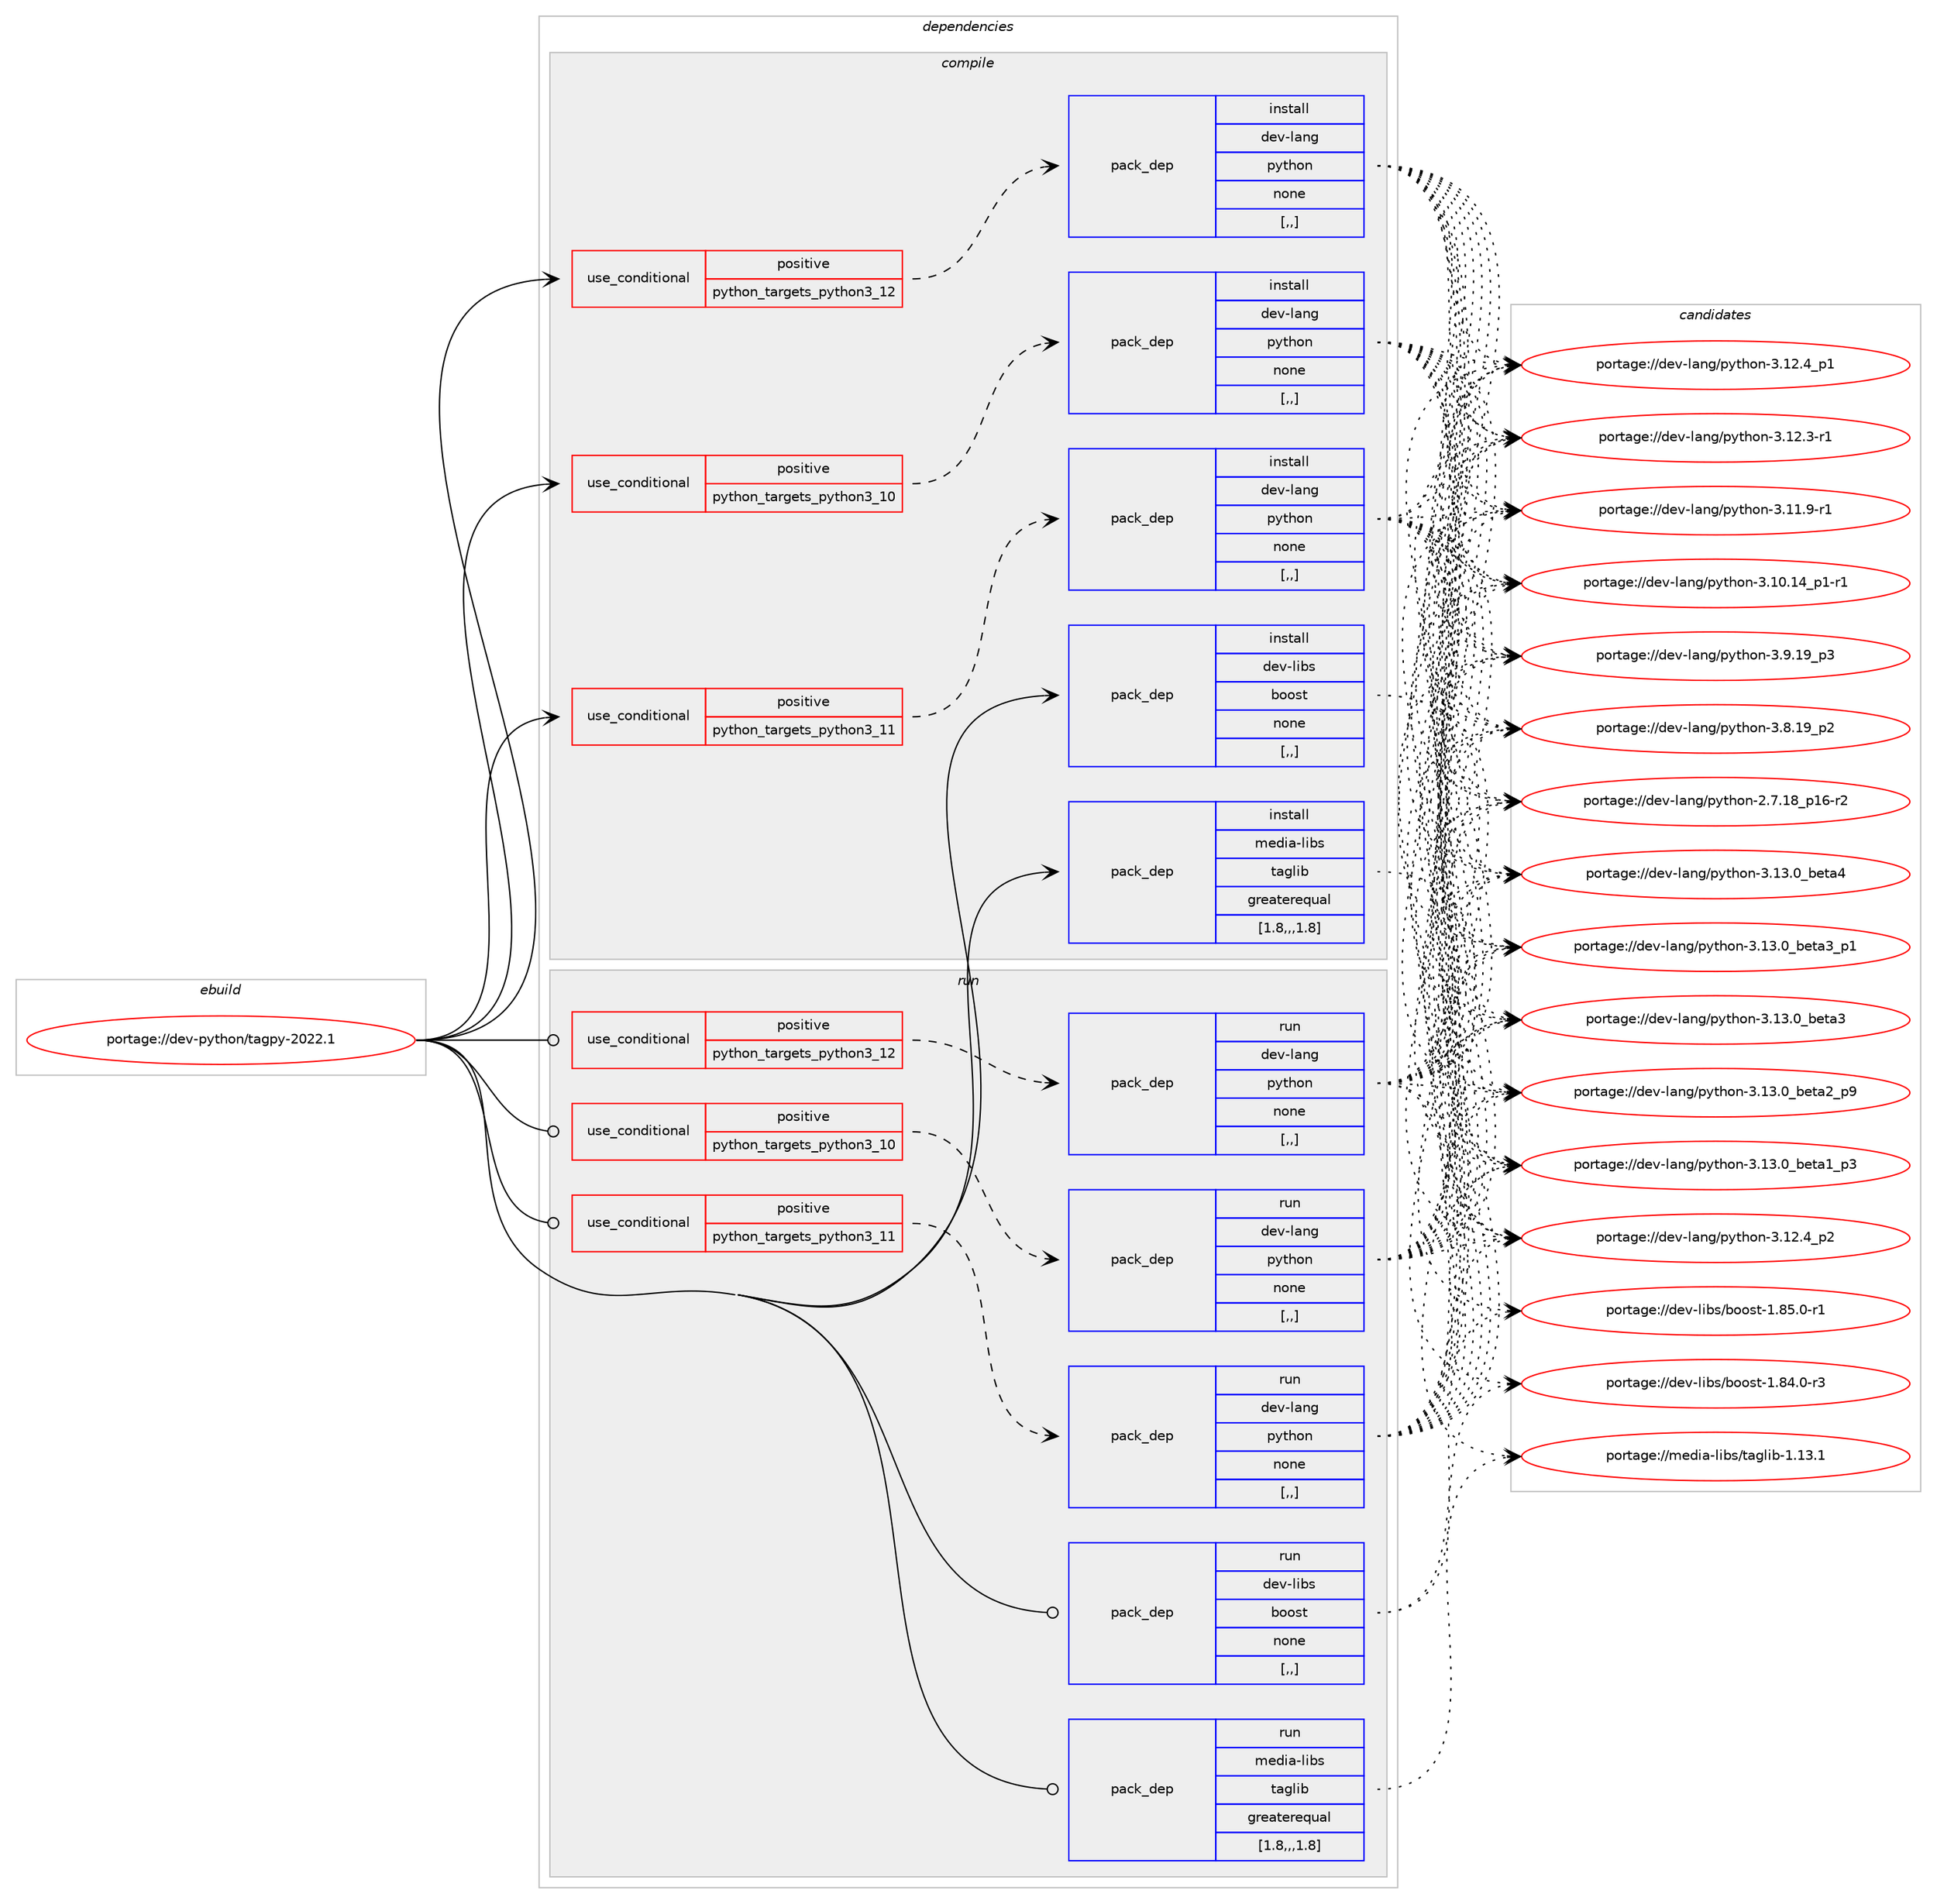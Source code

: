 digraph prolog {

# *************
# Graph options
# *************

newrank=true;
concentrate=true;
compound=true;
graph [rankdir=LR,fontname=Helvetica,fontsize=10,ranksep=1.5];#, ranksep=2.5, nodesep=0.2];
edge  [arrowhead=vee];
node  [fontname=Helvetica,fontsize=10];

# **********
# The ebuild
# **********

subgraph cluster_leftcol {
color=gray;
label=<<i>ebuild</i>>;
id [label="portage://dev-python/tagpy-2022.1", color=red, width=4, href="../dev-python/tagpy-2022.1.svg"];
}

# ****************
# The dependencies
# ****************

subgraph cluster_midcol {
color=gray;
label=<<i>dependencies</i>>;
subgraph cluster_compile {
fillcolor="#eeeeee";
style=filled;
label=<<i>compile</i>>;
subgraph cond40405 {
dependency165603 [label=<<TABLE BORDER="0" CELLBORDER="1" CELLSPACING="0" CELLPADDING="4"><TR><TD ROWSPAN="3" CELLPADDING="10">use_conditional</TD></TR><TR><TD>positive</TD></TR><TR><TD>python_targets_python3_10</TD></TR></TABLE>>, shape=none, color=red];
subgraph pack123925 {
dependency165604 [label=<<TABLE BORDER="0" CELLBORDER="1" CELLSPACING="0" CELLPADDING="4" WIDTH="220"><TR><TD ROWSPAN="6" CELLPADDING="30">pack_dep</TD></TR><TR><TD WIDTH="110">install</TD></TR><TR><TD>dev-lang</TD></TR><TR><TD>python</TD></TR><TR><TD>none</TD></TR><TR><TD>[,,]</TD></TR></TABLE>>, shape=none, color=blue];
}
dependency165603:e -> dependency165604:w [weight=20,style="dashed",arrowhead="vee"];
}
id:e -> dependency165603:w [weight=20,style="solid",arrowhead="vee"];
subgraph cond40406 {
dependency165605 [label=<<TABLE BORDER="0" CELLBORDER="1" CELLSPACING="0" CELLPADDING="4"><TR><TD ROWSPAN="3" CELLPADDING="10">use_conditional</TD></TR><TR><TD>positive</TD></TR><TR><TD>python_targets_python3_11</TD></TR></TABLE>>, shape=none, color=red];
subgraph pack123926 {
dependency165606 [label=<<TABLE BORDER="0" CELLBORDER="1" CELLSPACING="0" CELLPADDING="4" WIDTH="220"><TR><TD ROWSPAN="6" CELLPADDING="30">pack_dep</TD></TR><TR><TD WIDTH="110">install</TD></TR><TR><TD>dev-lang</TD></TR><TR><TD>python</TD></TR><TR><TD>none</TD></TR><TR><TD>[,,]</TD></TR></TABLE>>, shape=none, color=blue];
}
dependency165605:e -> dependency165606:w [weight=20,style="dashed",arrowhead="vee"];
}
id:e -> dependency165605:w [weight=20,style="solid",arrowhead="vee"];
subgraph cond40407 {
dependency165607 [label=<<TABLE BORDER="0" CELLBORDER="1" CELLSPACING="0" CELLPADDING="4"><TR><TD ROWSPAN="3" CELLPADDING="10">use_conditional</TD></TR><TR><TD>positive</TD></TR><TR><TD>python_targets_python3_12</TD></TR></TABLE>>, shape=none, color=red];
subgraph pack123927 {
dependency165608 [label=<<TABLE BORDER="0" CELLBORDER="1" CELLSPACING="0" CELLPADDING="4" WIDTH="220"><TR><TD ROWSPAN="6" CELLPADDING="30">pack_dep</TD></TR><TR><TD WIDTH="110">install</TD></TR><TR><TD>dev-lang</TD></TR><TR><TD>python</TD></TR><TR><TD>none</TD></TR><TR><TD>[,,]</TD></TR></TABLE>>, shape=none, color=blue];
}
dependency165607:e -> dependency165608:w [weight=20,style="dashed",arrowhead="vee"];
}
id:e -> dependency165607:w [weight=20,style="solid",arrowhead="vee"];
subgraph pack123928 {
dependency165609 [label=<<TABLE BORDER="0" CELLBORDER="1" CELLSPACING="0" CELLPADDING="4" WIDTH="220"><TR><TD ROWSPAN="6" CELLPADDING="30">pack_dep</TD></TR><TR><TD WIDTH="110">install</TD></TR><TR><TD>dev-libs</TD></TR><TR><TD>boost</TD></TR><TR><TD>none</TD></TR><TR><TD>[,,]</TD></TR></TABLE>>, shape=none, color=blue];
}
id:e -> dependency165609:w [weight=20,style="solid",arrowhead="vee"];
subgraph pack123929 {
dependency165610 [label=<<TABLE BORDER="0" CELLBORDER="1" CELLSPACING="0" CELLPADDING="4" WIDTH="220"><TR><TD ROWSPAN="6" CELLPADDING="30">pack_dep</TD></TR><TR><TD WIDTH="110">install</TD></TR><TR><TD>media-libs</TD></TR><TR><TD>taglib</TD></TR><TR><TD>greaterequal</TD></TR><TR><TD>[1.8,,,1.8]</TD></TR></TABLE>>, shape=none, color=blue];
}
id:e -> dependency165610:w [weight=20,style="solid",arrowhead="vee"];
}
subgraph cluster_compileandrun {
fillcolor="#eeeeee";
style=filled;
label=<<i>compile and run</i>>;
}
subgraph cluster_run {
fillcolor="#eeeeee";
style=filled;
label=<<i>run</i>>;
subgraph cond40408 {
dependency165611 [label=<<TABLE BORDER="0" CELLBORDER="1" CELLSPACING="0" CELLPADDING="4"><TR><TD ROWSPAN="3" CELLPADDING="10">use_conditional</TD></TR><TR><TD>positive</TD></TR><TR><TD>python_targets_python3_10</TD></TR></TABLE>>, shape=none, color=red];
subgraph pack123930 {
dependency165612 [label=<<TABLE BORDER="0" CELLBORDER="1" CELLSPACING="0" CELLPADDING="4" WIDTH="220"><TR><TD ROWSPAN="6" CELLPADDING="30">pack_dep</TD></TR><TR><TD WIDTH="110">run</TD></TR><TR><TD>dev-lang</TD></TR><TR><TD>python</TD></TR><TR><TD>none</TD></TR><TR><TD>[,,]</TD></TR></TABLE>>, shape=none, color=blue];
}
dependency165611:e -> dependency165612:w [weight=20,style="dashed",arrowhead="vee"];
}
id:e -> dependency165611:w [weight=20,style="solid",arrowhead="odot"];
subgraph cond40409 {
dependency165613 [label=<<TABLE BORDER="0" CELLBORDER="1" CELLSPACING="0" CELLPADDING="4"><TR><TD ROWSPAN="3" CELLPADDING="10">use_conditional</TD></TR><TR><TD>positive</TD></TR><TR><TD>python_targets_python3_11</TD></TR></TABLE>>, shape=none, color=red];
subgraph pack123931 {
dependency165614 [label=<<TABLE BORDER="0" CELLBORDER="1" CELLSPACING="0" CELLPADDING="4" WIDTH="220"><TR><TD ROWSPAN="6" CELLPADDING="30">pack_dep</TD></TR><TR><TD WIDTH="110">run</TD></TR><TR><TD>dev-lang</TD></TR><TR><TD>python</TD></TR><TR><TD>none</TD></TR><TR><TD>[,,]</TD></TR></TABLE>>, shape=none, color=blue];
}
dependency165613:e -> dependency165614:w [weight=20,style="dashed",arrowhead="vee"];
}
id:e -> dependency165613:w [weight=20,style="solid",arrowhead="odot"];
subgraph cond40410 {
dependency165615 [label=<<TABLE BORDER="0" CELLBORDER="1" CELLSPACING="0" CELLPADDING="4"><TR><TD ROWSPAN="3" CELLPADDING="10">use_conditional</TD></TR><TR><TD>positive</TD></TR><TR><TD>python_targets_python3_12</TD></TR></TABLE>>, shape=none, color=red];
subgraph pack123932 {
dependency165616 [label=<<TABLE BORDER="0" CELLBORDER="1" CELLSPACING="0" CELLPADDING="4" WIDTH="220"><TR><TD ROWSPAN="6" CELLPADDING="30">pack_dep</TD></TR><TR><TD WIDTH="110">run</TD></TR><TR><TD>dev-lang</TD></TR><TR><TD>python</TD></TR><TR><TD>none</TD></TR><TR><TD>[,,]</TD></TR></TABLE>>, shape=none, color=blue];
}
dependency165615:e -> dependency165616:w [weight=20,style="dashed",arrowhead="vee"];
}
id:e -> dependency165615:w [weight=20,style="solid",arrowhead="odot"];
subgraph pack123933 {
dependency165617 [label=<<TABLE BORDER="0" CELLBORDER="1" CELLSPACING="0" CELLPADDING="4" WIDTH="220"><TR><TD ROWSPAN="6" CELLPADDING="30">pack_dep</TD></TR><TR><TD WIDTH="110">run</TD></TR><TR><TD>dev-libs</TD></TR><TR><TD>boost</TD></TR><TR><TD>none</TD></TR><TR><TD>[,,]</TD></TR></TABLE>>, shape=none, color=blue];
}
id:e -> dependency165617:w [weight=20,style="solid",arrowhead="odot"];
subgraph pack123934 {
dependency165618 [label=<<TABLE BORDER="0" CELLBORDER="1" CELLSPACING="0" CELLPADDING="4" WIDTH="220"><TR><TD ROWSPAN="6" CELLPADDING="30">pack_dep</TD></TR><TR><TD WIDTH="110">run</TD></TR><TR><TD>media-libs</TD></TR><TR><TD>taglib</TD></TR><TR><TD>greaterequal</TD></TR><TR><TD>[1.8,,,1.8]</TD></TR></TABLE>>, shape=none, color=blue];
}
id:e -> dependency165618:w [weight=20,style="solid",arrowhead="odot"];
}
}

# **************
# The candidates
# **************

subgraph cluster_choices {
rank=same;
color=gray;
label=<<i>candidates</i>>;

subgraph choice123925 {
color=black;
nodesep=1;
choice1001011184510897110103471121211161041111104551464951464895981011169752 [label="portage://dev-lang/python-3.13.0_beta4", color=red, width=4,href="../dev-lang/python-3.13.0_beta4.svg"];
choice10010111845108971101034711212111610411111045514649514648959810111697519511249 [label="portage://dev-lang/python-3.13.0_beta3_p1", color=red, width=4,href="../dev-lang/python-3.13.0_beta3_p1.svg"];
choice1001011184510897110103471121211161041111104551464951464895981011169751 [label="portage://dev-lang/python-3.13.0_beta3", color=red, width=4,href="../dev-lang/python-3.13.0_beta3.svg"];
choice10010111845108971101034711212111610411111045514649514648959810111697509511257 [label="portage://dev-lang/python-3.13.0_beta2_p9", color=red, width=4,href="../dev-lang/python-3.13.0_beta2_p9.svg"];
choice10010111845108971101034711212111610411111045514649514648959810111697499511251 [label="portage://dev-lang/python-3.13.0_beta1_p3", color=red, width=4,href="../dev-lang/python-3.13.0_beta1_p3.svg"];
choice100101118451089711010347112121116104111110455146495046529511250 [label="portage://dev-lang/python-3.12.4_p2", color=red, width=4,href="../dev-lang/python-3.12.4_p2.svg"];
choice100101118451089711010347112121116104111110455146495046529511249 [label="portage://dev-lang/python-3.12.4_p1", color=red, width=4,href="../dev-lang/python-3.12.4_p1.svg"];
choice100101118451089711010347112121116104111110455146495046514511449 [label="portage://dev-lang/python-3.12.3-r1", color=red, width=4,href="../dev-lang/python-3.12.3-r1.svg"];
choice100101118451089711010347112121116104111110455146494946574511449 [label="portage://dev-lang/python-3.11.9-r1", color=red, width=4,href="../dev-lang/python-3.11.9-r1.svg"];
choice100101118451089711010347112121116104111110455146494846495295112494511449 [label="portage://dev-lang/python-3.10.14_p1-r1", color=red, width=4,href="../dev-lang/python-3.10.14_p1-r1.svg"];
choice100101118451089711010347112121116104111110455146574649579511251 [label="portage://dev-lang/python-3.9.19_p3", color=red, width=4,href="../dev-lang/python-3.9.19_p3.svg"];
choice100101118451089711010347112121116104111110455146564649579511250 [label="portage://dev-lang/python-3.8.19_p2", color=red, width=4,href="../dev-lang/python-3.8.19_p2.svg"];
choice100101118451089711010347112121116104111110455046554649569511249544511450 [label="portage://dev-lang/python-2.7.18_p16-r2", color=red, width=4,href="../dev-lang/python-2.7.18_p16-r2.svg"];
dependency165604:e -> choice1001011184510897110103471121211161041111104551464951464895981011169752:w [style=dotted,weight="100"];
dependency165604:e -> choice10010111845108971101034711212111610411111045514649514648959810111697519511249:w [style=dotted,weight="100"];
dependency165604:e -> choice1001011184510897110103471121211161041111104551464951464895981011169751:w [style=dotted,weight="100"];
dependency165604:e -> choice10010111845108971101034711212111610411111045514649514648959810111697509511257:w [style=dotted,weight="100"];
dependency165604:e -> choice10010111845108971101034711212111610411111045514649514648959810111697499511251:w [style=dotted,weight="100"];
dependency165604:e -> choice100101118451089711010347112121116104111110455146495046529511250:w [style=dotted,weight="100"];
dependency165604:e -> choice100101118451089711010347112121116104111110455146495046529511249:w [style=dotted,weight="100"];
dependency165604:e -> choice100101118451089711010347112121116104111110455146495046514511449:w [style=dotted,weight="100"];
dependency165604:e -> choice100101118451089711010347112121116104111110455146494946574511449:w [style=dotted,weight="100"];
dependency165604:e -> choice100101118451089711010347112121116104111110455146494846495295112494511449:w [style=dotted,weight="100"];
dependency165604:e -> choice100101118451089711010347112121116104111110455146574649579511251:w [style=dotted,weight="100"];
dependency165604:e -> choice100101118451089711010347112121116104111110455146564649579511250:w [style=dotted,weight="100"];
dependency165604:e -> choice100101118451089711010347112121116104111110455046554649569511249544511450:w [style=dotted,weight="100"];
}
subgraph choice123926 {
color=black;
nodesep=1;
choice1001011184510897110103471121211161041111104551464951464895981011169752 [label="portage://dev-lang/python-3.13.0_beta4", color=red, width=4,href="../dev-lang/python-3.13.0_beta4.svg"];
choice10010111845108971101034711212111610411111045514649514648959810111697519511249 [label="portage://dev-lang/python-3.13.0_beta3_p1", color=red, width=4,href="../dev-lang/python-3.13.0_beta3_p1.svg"];
choice1001011184510897110103471121211161041111104551464951464895981011169751 [label="portage://dev-lang/python-3.13.0_beta3", color=red, width=4,href="../dev-lang/python-3.13.0_beta3.svg"];
choice10010111845108971101034711212111610411111045514649514648959810111697509511257 [label="portage://dev-lang/python-3.13.0_beta2_p9", color=red, width=4,href="../dev-lang/python-3.13.0_beta2_p9.svg"];
choice10010111845108971101034711212111610411111045514649514648959810111697499511251 [label="portage://dev-lang/python-3.13.0_beta1_p3", color=red, width=4,href="../dev-lang/python-3.13.0_beta1_p3.svg"];
choice100101118451089711010347112121116104111110455146495046529511250 [label="portage://dev-lang/python-3.12.4_p2", color=red, width=4,href="../dev-lang/python-3.12.4_p2.svg"];
choice100101118451089711010347112121116104111110455146495046529511249 [label="portage://dev-lang/python-3.12.4_p1", color=red, width=4,href="../dev-lang/python-3.12.4_p1.svg"];
choice100101118451089711010347112121116104111110455146495046514511449 [label="portage://dev-lang/python-3.12.3-r1", color=red, width=4,href="../dev-lang/python-3.12.3-r1.svg"];
choice100101118451089711010347112121116104111110455146494946574511449 [label="portage://dev-lang/python-3.11.9-r1", color=red, width=4,href="../dev-lang/python-3.11.9-r1.svg"];
choice100101118451089711010347112121116104111110455146494846495295112494511449 [label="portage://dev-lang/python-3.10.14_p1-r1", color=red, width=4,href="../dev-lang/python-3.10.14_p1-r1.svg"];
choice100101118451089711010347112121116104111110455146574649579511251 [label="portage://dev-lang/python-3.9.19_p3", color=red, width=4,href="../dev-lang/python-3.9.19_p3.svg"];
choice100101118451089711010347112121116104111110455146564649579511250 [label="portage://dev-lang/python-3.8.19_p2", color=red, width=4,href="../dev-lang/python-3.8.19_p2.svg"];
choice100101118451089711010347112121116104111110455046554649569511249544511450 [label="portage://dev-lang/python-2.7.18_p16-r2", color=red, width=4,href="../dev-lang/python-2.7.18_p16-r2.svg"];
dependency165606:e -> choice1001011184510897110103471121211161041111104551464951464895981011169752:w [style=dotted,weight="100"];
dependency165606:e -> choice10010111845108971101034711212111610411111045514649514648959810111697519511249:w [style=dotted,weight="100"];
dependency165606:e -> choice1001011184510897110103471121211161041111104551464951464895981011169751:w [style=dotted,weight="100"];
dependency165606:e -> choice10010111845108971101034711212111610411111045514649514648959810111697509511257:w [style=dotted,weight="100"];
dependency165606:e -> choice10010111845108971101034711212111610411111045514649514648959810111697499511251:w [style=dotted,weight="100"];
dependency165606:e -> choice100101118451089711010347112121116104111110455146495046529511250:w [style=dotted,weight="100"];
dependency165606:e -> choice100101118451089711010347112121116104111110455146495046529511249:w [style=dotted,weight="100"];
dependency165606:e -> choice100101118451089711010347112121116104111110455146495046514511449:w [style=dotted,weight="100"];
dependency165606:e -> choice100101118451089711010347112121116104111110455146494946574511449:w [style=dotted,weight="100"];
dependency165606:e -> choice100101118451089711010347112121116104111110455146494846495295112494511449:w [style=dotted,weight="100"];
dependency165606:e -> choice100101118451089711010347112121116104111110455146574649579511251:w [style=dotted,weight="100"];
dependency165606:e -> choice100101118451089711010347112121116104111110455146564649579511250:w [style=dotted,weight="100"];
dependency165606:e -> choice100101118451089711010347112121116104111110455046554649569511249544511450:w [style=dotted,weight="100"];
}
subgraph choice123927 {
color=black;
nodesep=1;
choice1001011184510897110103471121211161041111104551464951464895981011169752 [label="portage://dev-lang/python-3.13.0_beta4", color=red, width=4,href="../dev-lang/python-3.13.0_beta4.svg"];
choice10010111845108971101034711212111610411111045514649514648959810111697519511249 [label="portage://dev-lang/python-3.13.0_beta3_p1", color=red, width=4,href="../dev-lang/python-3.13.0_beta3_p1.svg"];
choice1001011184510897110103471121211161041111104551464951464895981011169751 [label="portage://dev-lang/python-3.13.0_beta3", color=red, width=4,href="../dev-lang/python-3.13.0_beta3.svg"];
choice10010111845108971101034711212111610411111045514649514648959810111697509511257 [label="portage://dev-lang/python-3.13.0_beta2_p9", color=red, width=4,href="../dev-lang/python-3.13.0_beta2_p9.svg"];
choice10010111845108971101034711212111610411111045514649514648959810111697499511251 [label="portage://dev-lang/python-3.13.0_beta1_p3", color=red, width=4,href="../dev-lang/python-3.13.0_beta1_p3.svg"];
choice100101118451089711010347112121116104111110455146495046529511250 [label="portage://dev-lang/python-3.12.4_p2", color=red, width=4,href="../dev-lang/python-3.12.4_p2.svg"];
choice100101118451089711010347112121116104111110455146495046529511249 [label="portage://dev-lang/python-3.12.4_p1", color=red, width=4,href="../dev-lang/python-3.12.4_p1.svg"];
choice100101118451089711010347112121116104111110455146495046514511449 [label="portage://dev-lang/python-3.12.3-r1", color=red, width=4,href="../dev-lang/python-3.12.3-r1.svg"];
choice100101118451089711010347112121116104111110455146494946574511449 [label="portage://dev-lang/python-3.11.9-r1", color=red, width=4,href="../dev-lang/python-3.11.9-r1.svg"];
choice100101118451089711010347112121116104111110455146494846495295112494511449 [label="portage://dev-lang/python-3.10.14_p1-r1", color=red, width=4,href="../dev-lang/python-3.10.14_p1-r1.svg"];
choice100101118451089711010347112121116104111110455146574649579511251 [label="portage://dev-lang/python-3.9.19_p3", color=red, width=4,href="../dev-lang/python-3.9.19_p3.svg"];
choice100101118451089711010347112121116104111110455146564649579511250 [label="portage://dev-lang/python-3.8.19_p2", color=red, width=4,href="../dev-lang/python-3.8.19_p2.svg"];
choice100101118451089711010347112121116104111110455046554649569511249544511450 [label="portage://dev-lang/python-2.7.18_p16-r2", color=red, width=4,href="../dev-lang/python-2.7.18_p16-r2.svg"];
dependency165608:e -> choice1001011184510897110103471121211161041111104551464951464895981011169752:w [style=dotted,weight="100"];
dependency165608:e -> choice10010111845108971101034711212111610411111045514649514648959810111697519511249:w [style=dotted,weight="100"];
dependency165608:e -> choice1001011184510897110103471121211161041111104551464951464895981011169751:w [style=dotted,weight="100"];
dependency165608:e -> choice10010111845108971101034711212111610411111045514649514648959810111697509511257:w [style=dotted,weight="100"];
dependency165608:e -> choice10010111845108971101034711212111610411111045514649514648959810111697499511251:w [style=dotted,weight="100"];
dependency165608:e -> choice100101118451089711010347112121116104111110455146495046529511250:w [style=dotted,weight="100"];
dependency165608:e -> choice100101118451089711010347112121116104111110455146495046529511249:w [style=dotted,weight="100"];
dependency165608:e -> choice100101118451089711010347112121116104111110455146495046514511449:w [style=dotted,weight="100"];
dependency165608:e -> choice100101118451089711010347112121116104111110455146494946574511449:w [style=dotted,weight="100"];
dependency165608:e -> choice100101118451089711010347112121116104111110455146494846495295112494511449:w [style=dotted,weight="100"];
dependency165608:e -> choice100101118451089711010347112121116104111110455146574649579511251:w [style=dotted,weight="100"];
dependency165608:e -> choice100101118451089711010347112121116104111110455146564649579511250:w [style=dotted,weight="100"];
dependency165608:e -> choice100101118451089711010347112121116104111110455046554649569511249544511450:w [style=dotted,weight="100"];
}
subgraph choice123928 {
color=black;
nodesep=1;
choice10010111845108105981154798111111115116454946565346484511449 [label="portage://dev-libs/boost-1.85.0-r1", color=red, width=4,href="../dev-libs/boost-1.85.0-r1.svg"];
choice10010111845108105981154798111111115116454946565246484511451 [label="portage://dev-libs/boost-1.84.0-r3", color=red, width=4,href="../dev-libs/boost-1.84.0-r3.svg"];
dependency165609:e -> choice10010111845108105981154798111111115116454946565346484511449:w [style=dotted,weight="100"];
dependency165609:e -> choice10010111845108105981154798111111115116454946565246484511451:w [style=dotted,weight="100"];
}
subgraph choice123929 {
color=black;
nodesep=1;
choice10910110010597451081059811547116971031081059845494649514649 [label="portage://media-libs/taglib-1.13.1", color=red, width=4,href="../media-libs/taglib-1.13.1.svg"];
dependency165610:e -> choice10910110010597451081059811547116971031081059845494649514649:w [style=dotted,weight="100"];
}
subgraph choice123930 {
color=black;
nodesep=1;
choice1001011184510897110103471121211161041111104551464951464895981011169752 [label="portage://dev-lang/python-3.13.0_beta4", color=red, width=4,href="../dev-lang/python-3.13.0_beta4.svg"];
choice10010111845108971101034711212111610411111045514649514648959810111697519511249 [label="portage://dev-lang/python-3.13.0_beta3_p1", color=red, width=4,href="../dev-lang/python-3.13.0_beta3_p1.svg"];
choice1001011184510897110103471121211161041111104551464951464895981011169751 [label="portage://dev-lang/python-3.13.0_beta3", color=red, width=4,href="../dev-lang/python-3.13.0_beta3.svg"];
choice10010111845108971101034711212111610411111045514649514648959810111697509511257 [label="portage://dev-lang/python-3.13.0_beta2_p9", color=red, width=4,href="../dev-lang/python-3.13.0_beta2_p9.svg"];
choice10010111845108971101034711212111610411111045514649514648959810111697499511251 [label="portage://dev-lang/python-3.13.0_beta1_p3", color=red, width=4,href="../dev-lang/python-3.13.0_beta1_p3.svg"];
choice100101118451089711010347112121116104111110455146495046529511250 [label="portage://dev-lang/python-3.12.4_p2", color=red, width=4,href="../dev-lang/python-3.12.4_p2.svg"];
choice100101118451089711010347112121116104111110455146495046529511249 [label="portage://dev-lang/python-3.12.4_p1", color=red, width=4,href="../dev-lang/python-3.12.4_p1.svg"];
choice100101118451089711010347112121116104111110455146495046514511449 [label="portage://dev-lang/python-3.12.3-r1", color=red, width=4,href="../dev-lang/python-3.12.3-r1.svg"];
choice100101118451089711010347112121116104111110455146494946574511449 [label="portage://dev-lang/python-3.11.9-r1", color=red, width=4,href="../dev-lang/python-3.11.9-r1.svg"];
choice100101118451089711010347112121116104111110455146494846495295112494511449 [label="portage://dev-lang/python-3.10.14_p1-r1", color=red, width=4,href="../dev-lang/python-3.10.14_p1-r1.svg"];
choice100101118451089711010347112121116104111110455146574649579511251 [label="portage://dev-lang/python-3.9.19_p3", color=red, width=4,href="../dev-lang/python-3.9.19_p3.svg"];
choice100101118451089711010347112121116104111110455146564649579511250 [label="portage://dev-lang/python-3.8.19_p2", color=red, width=4,href="../dev-lang/python-3.8.19_p2.svg"];
choice100101118451089711010347112121116104111110455046554649569511249544511450 [label="portage://dev-lang/python-2.7.18_p16-r2", color=red, width=4,href="../dev-lang/python-2.7.18_p16-r2.svg"];
dependency165612:e -> choice1001011184510897110103471121211161041111104551464951464895981011169752:w [style=dotted,weight="100"];
dependency165612:e -> choice10010111845108971101034711212111610411111045514649514648959810111697519511249:w [style=dotted,weight="100"];
dependency165612:e -> choice1001011184510897110103471121211161041111104551464951464895981011169751:w [style=dotted,weight="100"];
dependency165612:e -> choice10010111845108971101034711212111610411111045514649514648959810111697509511257:w [style=dotted,weight="100"];
dependency165612:e -> choice10010111845108971101034711212111610411111045514649514648959810111697499511251:w [style=dotted,weight="100"];
dependency165612:e -> choice100101118451089711010347112121116104111110455146495046529511250:w [style=dotted,weight="100"];
dependency165612:e -> choice100101118451089711010347112121116104111110455146495046529511249:w [style=dotted,weight="100"];
dependency165612:e -> choice100101118451089711010347112121116104111110455146495046514511449:w [style=dotted,weight="100"];
dependency165612:e -> choice100101118451089711010347112121116104111110455146494946574511449:w [style=dotted,weight="100"];
dependency165612:e -> choice100101118451089711010347112121116104111110455146494846495295112494511449:w [style=dotted,weight="100"];
dependency165612:e -> choice100101118451089711010347112121116104111110455146574649579511251:w [style=dotted,weight="100"];
dependency165612:e -> choice100101118451089711010347112121116104111110455146564649579511250:w [style=dotted,weight="100"];
dependency165612:e -> choice100101118451089711010347112121116104111110455046554649569511249544511450:w [style=dotted,weight="100"];
}
subgraph choice123931 {
color=black;
nodesep=1;
choice1001011184510897110103471121211161041111104551464951464895981011169752 [label="portage://dev-lang/python-3.13.0_beta4", color=red, width=4,href="../dev-lang/python-3.13.0_beta4.svg"];
choice10010111845108971101034711212111610411111045514649514648959810111697519511249 [label="portage://dev-lang/python-3.13.0_beta3_p1", color=red, width=4,href="../dev-lang/python-3.13.0_beta3_p1.svg"];
choice1001011184510897110103471121211161041111104551464951464895981011169751 [label="portage://dev-lang/python-3.13.0_beta3", color=red, width=4,href="../dev-lang/python-3.13.0_beta3.svg"];
choice10010111845108971101034711212111610411111045514649514648959810111697509511257 [label="portage://dev-lang/python-3.13.0_beta2_p9", color=red, width=4,href="../dev-lang/python-3.13.0_beta2_p9.svg"];
choice10010111845108971101034711212111610411111045514649514648959810111697499511251 [label="portage://dev-lang/python-3.13.0_beta1_p3", color=red, width=4,href="../dev-lang/python-3.13.0_beta1_p3.svg"];
choice100101118451089711010347112121116104111110455146495046529511250 [label="portage://dev-lang/python-3.12.4_p2", color=red, width=4,href="../dev-lang/python-3.12.4_p2.svg"];
choice100101118451089711010347112121116104111110455146495046529511249 [label="portage://dev-lang/python-3.12.4_p1", color=red, width=4,href="../dev-lang/python-3.12.4_p1.svg"];
choice100101118451089711010347112121116104111110455146495046514511449 [label="portage://dev-lang/python-3.12.3-r1", color=red, width=4,href="../dev-lang/python-3.12.3-r1.svg"];
choice100101118451089711010347112121116104111110455146494946574511449 [label="portage://dev-lang/python-3.11.9-r1", color=red, width=4,href="../dev-lang/python-3.11.9-r1.svg"];
choice100101118451089711010347112121116104111110455146494846495295112494511449 [label="portage://dev-lang/python-3.10.14_p1-r1", color=red, width=4,href="../dev-lang/python-3.10.14_p1-r1.svg"];
choice100101118451089711010347112121116104111110455146574649579511251 [label="portage://dev-lang/python-3.9.19_p3", color=red, width=4,href="../dev-lang/python-3.9.19_p3.svg"];
choice100101118451089711010347112121116104111110455146564649579511250 [label="portage://dev-lang/python-3.8.19_p2", color=red, width=4,href="../dev-lang/python-3.8.19_p2.svg"];
choice100101118451089711010347112121116104111110455046554649569511249544511450 [label="portage://dev-lang/python-2.7.18_p16-r2", color=red, width=4,href="../dev-lang/python-2.7.18_p16-r2.svg"];
dependency165614:e -> choice1001011184510897110103471121211161041111104551464951464895981011169752:w [style=dotted,weight="100"];
dependency165614:e -> choice10010111845108971101034711212111610411111045514649514648959810111697519511249:w [style=dotted,weight="100"];
dependency165614:e -> choice1001011184510897110103471121211161041111104551464951464895981011169751:w [style=dotted,weight="100"];
dependency165614:e -> choice10010111845108971101034711212111610411111045514649514648959810111697509511257:w [style=dotted,weight="100"];
dependency165614:e -> choice10010111845108971101034711212111610411111045514649514648959810111697499511251:w [style=dotted,weight="100"];
dependency165614:e -> choice100101118451089711010347112121116104111110455146495046529511250:w [style=dotted,weight="100"];
dependency165614:e -> choice100101118451089711010347112121116104111110455146495046529511249:w [style=dotted,weight="100"];
dependency165614:e -> choice100101118451089711010347112121116104111110455146495046514511449:w [style=dotted,weight="100"];
dependency165614:e -> choice100101118451089711010347112121116104111110455146494946574511449:w [style=dotted,weight="100"];
dependency165614:e -> choice100101118451089711010347112121116104111110455146494846495295112494511449:w [style=dotted,weight="100"];
dependency165614:e -> choice100101118451089711010347112121116104111110455146574649579511251:w [style=dotted,weight="100"];
dependency165614:e -> choice100101118451089711010347112121116104111110455146564649579511250:w [style=dotted,weight="100"];
dependency165614:e -> choice100101118451089711010347112121116104111110455046554649569511249544511450:w [style=dotted,weight="100"];
}
subgraph choice123932 {
color=black;
nodesep=1;
choice1001011184510897110103471121211161041111104551464951464895981011169752 [label="portage://dev-lang/python-3.13.0_beta4", color=red, width=4,href="../dev-lang/python-3.13.0_beta4.svg"];
choice10010111845108971101034711212111610411111045514649514648959810111697519511249 [label="portage://dev-lang/python-3.13.0_beta3_p1", color=red, width=4,href="../dev-lang/python-3.13.0_beta3_p1.svg"];
choice1001011184510897110103471121211161041111104551464951464895981011169751 [label="portage://dev-lang/python-3.13.0_beta3", color=red, width=4,href="../dev-lang/python-3.13.0_beta3.svg"];
choice10010111845108971101034711212111610411111045514649514648959810111697509511257 [label="portage://dev-lang/python-3.13.0_beta2_p9", color=red, width=4,href="../dev-lang/python-3.13.0_beta2_p9.svg"];
choice10010111845108971101034711212111610411111045514649514648959810111697499511251 [label="portage://dev-lang/python-3.13.0_beta1_p3", color=red, width=4,href="../dev-lang/python-3.13.0_beta1_p3.svg"];
choice100101118451089711010347112121116104111110455146495046529511250 [label="portage://dev-lang/python-3.12.4_p2", color=red, width=4,href="../dev-lang/python-3.12.4_p2.svg"];
choice100101118451089711010347112121116104111110455146495046529511249 [label="portage://dev-lang/python-3.12.4_p1", color=red, width=4,href="../dev-lang/python-3.12.4_p1.svg"];
choice100101118451089711010347112121116104111110455146495046514511449 [label="portage://dev-lang/python-3.12.3-r1", color=red, width=4,href="../dev-lang/python-3.12.3-r1.svg"];
choice100101118451089711010347112121116104111110455146494946574511449 [label="portage://dev-lang/python-3.11.9-r1", color=red, width=4,href="../dev-lang/python-3.11.9-r1.svg"];
choice100101118451089711010347112121116104111110455146494846495295112494511449 [label="portage://dev-lang/python-3.10.14_p1-r1", color=red, width=4,href="../dev-lang/python-3.10.14_p1-r1.svg"];
choice100101118451089711010347112121116104111110455146574649579511251 [label="portage://dev-lang/python-3.9.19_p3", color=red, width=4,href="../dev-lang/python-3.9.19_p3.svg"];
choice100101118451089711010347112121116104111110455146564649579511250 [label="portage://dev-lang/python-3.8.19_p2", color=red, width=4,href="../dev-lang/python-3.8.19_p2.svg"];
choice100101118451089711010347112121116104111110455046554649569511249544511450 [label="portage://dev-lang/python-2.7.18_p16-r2", color=red, width=4,href="../dev-lang/python-2.7.18_p16-r2.svg"];
dependency165616:e -> choice1001011184510897110103471121211161041111104551464951464895981011169752:w [style=dotted,weight="100"];
dependency165616:e -> choice10010111845108971101034711212111610411111045514649514648959810111697519511249:w [style=dotted,weight="100"];
dependency165616:e -> choice1001011184510897110103471121211161041111104551464951464895981011169751:w [style=dotted,weight="100"];
dependency165616:e -> choice10010111845108971101034711212111610411111045514649514648959810111697509511257:w [style=dotted,weight="100"];
dependency165616:e -> choice10010111845108971101034711212111610411111045514649514648959810111697499511251:w [style=dotted,weight="100"];
dependency165616:e -> choice100101118451089711010347112121116104111110455146495046529511250:w [style=dotted,weight="100"];
dependency165616:e -> choice100101118451089711010347112121116104111110455146495046529511249:w [style=dotted,weight="100"];
dependency165616:e -> choice100101118451089711010347112121116104111110455146495046514511449:w [style=dotted,weight="100"];
dependency165616:e -> choice100101118451089711010347112121116104111110455146494946574511449:w [style=dotted,weight="100"];
dependency165616:e -> choice100101118451089711010347112121116104111110455146494846495295112494511449:w [style=dotted,weight="100"];
dependency165616:e -> choice100101118451089711010347112121116104111110455146574649579511251:w [style=dotted,weight="100"];
dependency165616:e -> choice100101118451089711010347112121116104111110455146564649579511250:w [style=dotted,weight="100"];
dependency165616:e -> choice100101118451089711010347112121116104111110455046554649569511249544511450:w [style=dotted,weight="100"];
}
subgraph choice123933 {
color=black;
nodesep=1;
choice10010111845108105981154798111111115116454946565346484511449 [label="portage://dev-libs/boost-1.85.0-r1", color=red, width=4,href="../dev-libs/boost-1.85.0-r1.svg"];
choice10010111845108105981154798111111115116454946565246484511451 [label="portage://dev-libs/boost-1.84.0-r3", color=red, width=4,href="../dev-libs/boost-1.84.0-r3.svg"];
dependency165617:e -> choice10010111845108105981154798111111115116454946565346484511449:w [style=dotted,weight="100"];
dependency165617:e -> choice10010111845108105981154798111111115116454946565246484511451:w [style=dotted,weight="100"];
}
subgraph choice123934 {
color=black;
nodesep=1;
choice10910110010597451081059811547116971031081059845494649514649 [label="portage://media-libs/taglib-1.13.1", color=red, width=4,href="../media-libs/taglib-1.13.1.svg"];
dependency165618:e -> choice10910110010597451081059811547116971031081059845494649514649:w [style=dotted,weight="100"];
}
}

}
